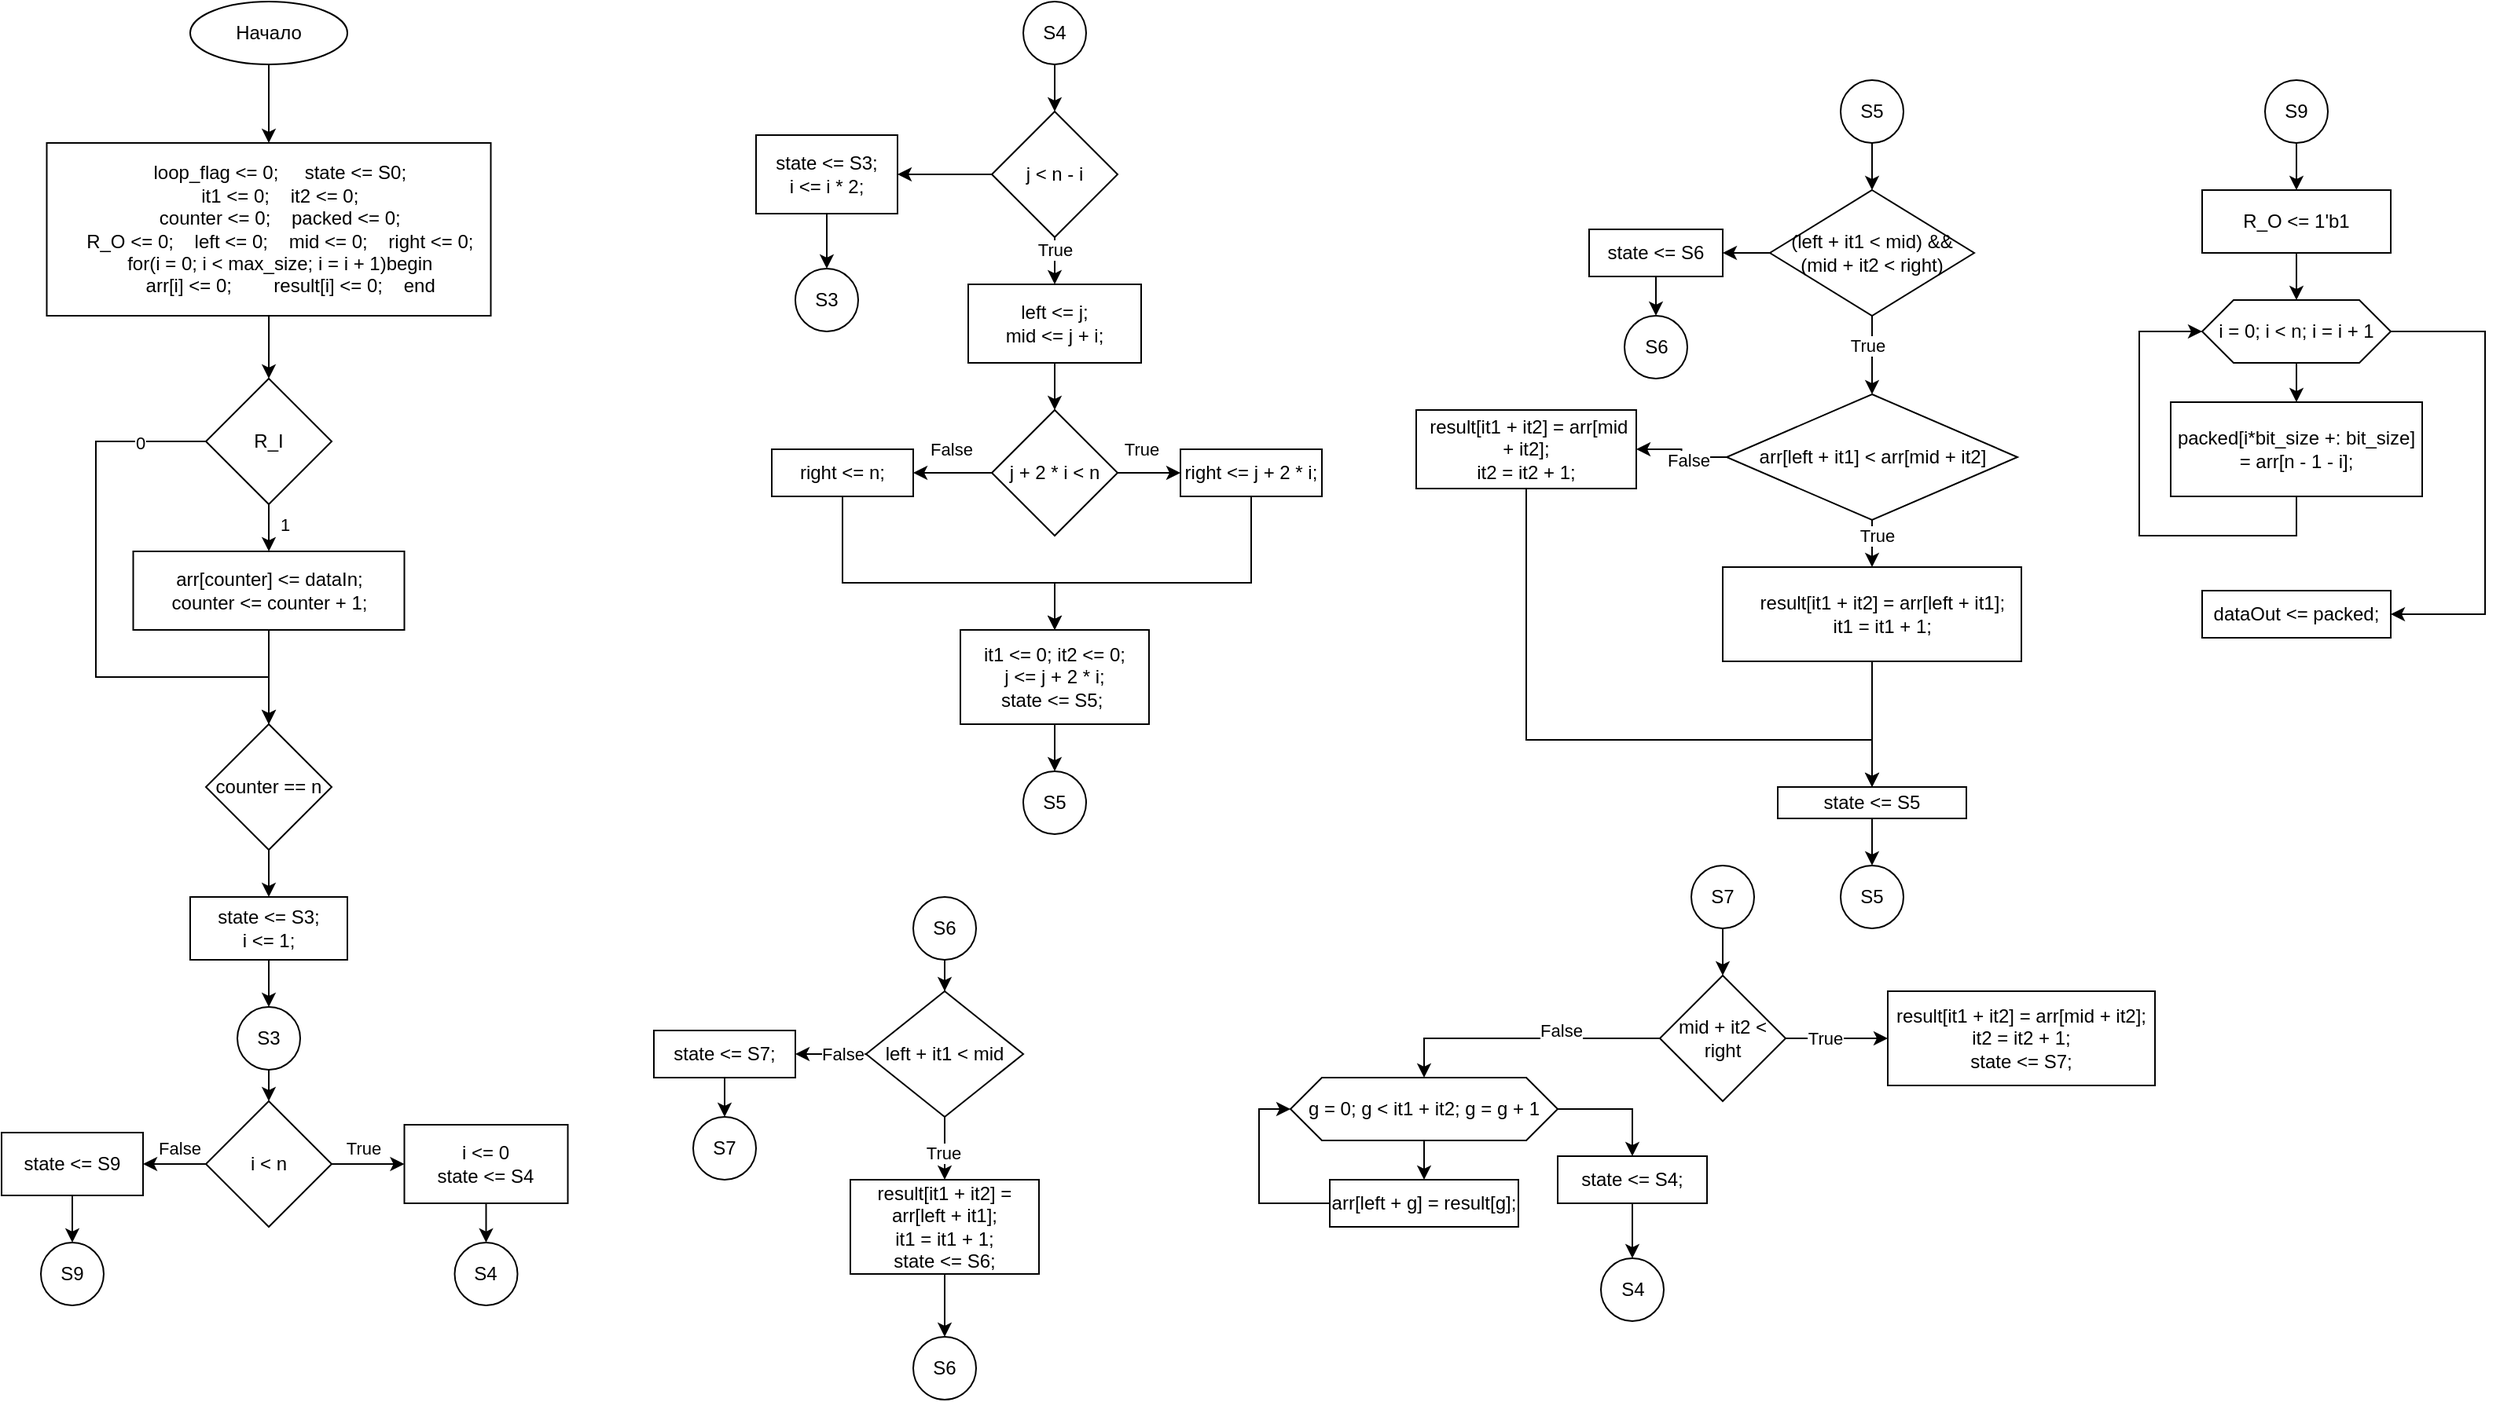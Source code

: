 <mxfile version="27.1.3">
  <diagram name="Page-1" id="loFAptkfOQj9u8Dac1pL">
    <mxGraphModel dx="2220" dy="1421" grid="1" gridSize="10" guides="1" tooltips="1" connect="1" arrows="1" fold="1" page="1" pageScale="1" pageWidth="850" pageHeight="1100" math="0" shadow="0">
      <root>
        <mxCell id="0" />
        <mxCell id="1" parent="0" />
        <mxCell id="KJKlyDsI21KkTeVdRT-c-4" style="edgeStyle=orthogonalEdgeStyle;rounded=0;orthogonalLoop=1;jettySize=auto;html=1;entryX=0.5;entryY=0;entryDx=0;entryDy=0;" edge="1" parent="1" source="KJKlyDsI21KkTeVdRT-c-1" target="KJKlyDsI21KkTeVdRT-c-2">
          <mxGeometry relative="1" as="geometry" />
        </mxCell>
        <mxCell id="KJKlyDsI21KkTeVdRT-c-1" value="Начало" style="ellipse;whiteSpace=wrap;html=1;" vertex="1" parent="1">
          <mxGeometry x="190" y="40" width="100" height="40" as="geometry" />
        </mxCell>
        <mxCell id="KJKlyDsI21KkTeVdRT-c-9" style="edgeStyle=orthogonalEdgeStyle;rounded=0;orthogonalLoop=1;jettySize=auto;html=1;entryX=0.5;entryY=0;entryDx=0;entryDy=0;" edge="1" parent="1" source="KJKlyDsI21KkTeVdRT-c-2" target="KJKlyDsI21KkTeVdRT-c-5">
          <mxGeometry relative="1" as="geometry" />
        </mxCell>
        <mxCell id="KJKlyDsI21KkTeVdRT-c-2" value="&amp;nbsp; &amp;nbsp; loop_flag &amp;lt;= 0;&amp;nbsp; &amp;nbsp; &amp;nbsp;state &amp;lt;= S0;&lt;br&gt;&amp;nbsp; &amp;nbsp; it1 &amp;lt;= 0;&amp;nbsp; &amp;nbsp; it2 &amp;lt;= 0;&lt;br&gt;&amp;nbsp; &amp;nbsp; counter &amp;lt;= 0;&amp;nbsp; &amp;nbsp; packed &amp;lt;= 0;&lt;br&gt;&amp;nbsp; &amp;nbsp; R_O &amp;lt;= 0;&amp;nbsp; &amp;nbsp; left &amp;lt;= 0;&amp;nbsp; &amp;nbsp; mid &amp;lt;= 0;&amp;nbsp; &amp;nbsp; right &amp;lt;= 0;&lt;br&gt;&amp;nbsp; &amp;nbsp; for(i = 0; i &amp;lt; max_size; i = i + 1)begin&lt;br&gt;&amp;nbsp; &amp;nbsp; &amp;nbsp; &amp;nbsp; arr[i] &amp;lt;= 0;&amp;nbsp; &amp;nbsp; &amp;nbsp; &amp;nbsp; result[i] &amp;lt;= 0;&amp;nbsp; &amp;nbsp; end" style="rounded=0;whiteSpace=wrap;html=1;" vertex="1" parent="1">
          <mxGeometry x="98.75" y="130" width="282.5" height="110" as="geometry" />
        </mxCell>
        <mxCell id="KJKlyDsI21KkTeVdRT-c-7" value="" style="edgeStyle=orthogonalEdgeStyle;rounded=0;orthogonalLoop=1;jettySize=auto;html=1;" edge="1" parent="1" source="KJKlyDsI21KkTeVdRT-c-5" target="KJKlyDsI21KkTeVdRT-c-6">
          <mxGeometry relative="1" as="geometry" />
        </mxCell>
        <mxCell id="KJKlyDsI21KkTeVdRT-c-8" value="1" style="edgeLabel;html=1;align=center;verticalAlign=middle;resizable=0;points=[];" vertex="1" connectable="0" parent="KJKlyDsI21KkTeVdRT-c-7">
          <mxGeometry x="-0.489" relative="1" as="geometry">
            <mxPoint x="10" y="5" as="offset" />
          </mxGeometry>
        </mxCell>
        <mxCell id="KJKlyDsI21KkTeVdRT-c-13" style="edgeStyle=orthogonalEdgeStyle;rounded=0;orthogonalLoop=1;jettySize=auto;html=1;entryX=0.5;entryY=0;entryDx=0;entryDy=0;" edge="1" parent="1" source="KJKlyDsI21KkTeVdRT-c-5" target="KJKlyDsI21KkTeVdRT-c-11">
          <mxGeometry relative="1" as="geometry">
            <Array as="points">
              <mxPoint x="130" y="320" />
              <mxPoint x="130" y="470" />
              <mxPoint x="240" y="470" />
            </Array>
          </mxGeometry>
        </mxCell>
        <mxCell id="KJKlyDsI21KkTeVdRT-c-14" value="0" style="edgeLabel;html=1;align=center;verticalAlign=middle;resizable=0;points=[];" vertex="1" connectable="0" parent="KJKlyDsI21KkTeVdRT-c-13">
          <mxGeometry x="-0.767" y="1" relative="1" as="geometry">
            <mxPoint as="offset" />
          </mxGeometry>
        </mxCell>
        <mxCell id="KJKlyDsI21KkTeVdRT-c-5" value="R_I" style="rhombus;whiteSpace=wrap;html=1;" vertex="1" parent="1">
          <mxGeometry x="200" y="280" width="80" height="80" as="geometry" />
        </mxCell>
        <mxCell id="KJKlyDsI21KkTeVdRT-c-12" style="edgeStyle=orthogonalEdgeStyle;rounded=0;orthogonalLoop=1;jettySize=auto;html=1;exitX=0.5;exitY=1;exitDx=0;exitDy=0;entryX=0.5;entryY=0;entryDx=0;entryDy=0;" edge="1" parent="1" source="KJKlyDsI21KkTeVdRT-c-6" target="KJKlyDsI21KkTeVdRT-c-11">
          <mxGeometry relative="1" as="geometry" />
        </mxCell>
        <mxCell id="KJKlyDsI21KkTeVdRT-c-6" value="&lt;div&gt;arr[counter] &amp;lt;= dataIn;&lt;br&gt;&lt;/div&gt;&lt;div&gt;counter &amp;lt;= counter + 1;&lt;/div&gt;" style="whiteSpace=wrap;html=1;" vertex="1" parent="1">
          <mxGeometry x="153.75" y="390" width="172.5" height="50" as="geometry" />
        </mxCell>
        <mxCell id="KJKlyDsI21KkTeVdRT-c-55" style="edgeStyle=orthogonalEdgeStyle;rounded=0;orthogonalLoop=1;jettySize=auto;html=1;exitX=0.5;exitY=1;exitDx=0;exitDy=0;entryX=0.5;entryY=0;entryDx=0;entryDy=0;" edge="1" parent="1" source="KJKlyDsI21KkTeVdRT-c-10" target="KJKlyDsI21KkTeVdRT-c-54">
          <mxGeometry relative="1" as="geometry" />
        </mxCell>
        <mxCell id="KJKlyDsI21KkTeVdRT-c-10" value="state &amp;lt;= S3;&lt;br&gt;i &amp;lt;= 1;" style="rounded=0;whiteSpace=wrap;html=1;" vertex="1" parent="1">
          <mxGeometry x="190" y="610" width="100" height="40" as="geometry" />
        </mxCell>
        <mxCell id="KJKlyDsI21KkTeVdRT-c-15" style="edgeStyle=orthogonalEdgeStyle;rounded=0;orthogonalLoop=1;jettySize=auto;html=1;" edge="1" parent="1" source="KJKlyDsI21KkTeVdRT-c-11" target="KJKlyDsI21KkTeVdRT-c-10">
          <mxGeometry relative="1" as="geometry" />
        </mxCell>
        <mxCell id="KJKlyDsI21KkTeVdRT-c-11" value="counter == n" style="rhombus;whiteSpace=wrap;html=1;" vertex="1" parent="1">
          <mxGeometry x="200" y="500" width="80" height="80" as="geometry" />
        </mxCell>
        <mxCell id="KJKlyDsI21KkTeVdRT-c-19" style="edgeStyle=orthogonalEdgeStyle;rounded=0;orthogonalLoop=1;jettySize=auto;html=1;" edge="1" parent="1" source="KJKlyDsI21KkTeVdRT-c-16" target="KJKlyDsI21KkTeVdRT-c-18">
          <mxGeometry relative="1" as="geometry" />
        </mxCell>
        <mxCell id="KJKlyDsI21KkTeVdRT-c-20" value="True" style="edgeLabel;html=1;align=center;verticalAlign=middle;resizable=0;points=[];" vertex="1" connectable="0" parent="KJKlyDsI21KkTeVdRT-c-19">
          <mxGeometry x="0.24" y="-4" relative="1" as="geometry">
            <mxPoint x="-9" y="-14" as="offset" />
          </mxGeometry>
        </mxCell>
        <mxCell id="KJKlyDsI21KkTeVdRT-c-23" style="edgeStyle=orthogonalEdgeStyle;rounded=0;orthogonalLoop=1;jettySize=auto;html=1;exitX=0;exitY=0.5;exitDx=0;exitDy=0;entryX=1;entryY=0.5;entryDx=0;entryDy=0;" edge="1" parent="1" source="KJKlyDsI21KkTeVdRT-c-16" target="KJKlyDsI21KkTeVdRT-c-22">
          <mxGeometry relative="1" as="geometry">
            <Array as="points">
              <mxPoint x="190" y="780" />
              <mxPoint x="190" y="780" />
            </Array>
          </mxGeometry>
        </mxCell>
        <mxCell id="KJKlyDsI21KkTeVdRT-c-24" value="False" style="edgeLabel;html=1;align=center;verticalAlign=middle;resizable=0;points=[];" vertex="1" connectable="0" parent="KJKlyDsI21KkTeVdRT-c-23">
          <mxGeometry x="-0.15" y="-1" relative="1" as="geometry">
            <mxPoint y="-9" as="offset" />
          </mxGeometry>
        </mxCell>
        <mxCell id="KJKlyDsI21KkTeVdRT-c-16" value="i &amp;lt; n" style="rhombus;whiteSpace=wrap;html=1;" vertex="1" parent="1">
          <mxGeometry x="200" y="740" width="80" height="80" as="geometry" />
        </mxCell>
        <mxCell id="KJKlyDsI21KkTeVdRT-c-30" style="edgeStyle=orthogonalEdgeStyle;rounded=0;orthogonalLoop=1;jettySize=auto;html=1;exitX=0.5;exitY=1;exitDx=0;exitDy=0;entryX=0.5;entryY=0;entryDx=0;entryDy=0;" edge="1" parent="1" source="KJKlyDsI21KkTeVdRT-c-18" target="KJKlyDsI21KkTeVdRT-c-28">
          <mxGeometry relative="1" as="geometry" />
        </mxCell>
        <mxCell id="KJKlyDsI21KkTeVdRT-c-18" value="&lt;div&gt;i &amp;lt;= 0&lt;/div&gt;&lt;div&gt;state &amp;lt;= S4&lt;/div&gt;" style="rounded=0;whiteSpace=wrap;html=1;" vertex="1" parent="1">
          <mxGeometry x="326.25" y="755" width="104" height="50" as="geometry" />
        </mxCell>
        <mxCell id="KJKlyDsI21KkTeVdRT-c-27" style="edgeStyle=orthogonalEdgeStyle;rounded=0;orthogonalLoop=1;jettySize=auto;html=1;" edge="1" parent="1" source="KJKlyDsI21KkTeVdRT-c-22" target="KJKlyDsI21KkTeVdRT-c-26">
          <mxGeometry relative="1" as="geometry" />
        </mxCell>
        <mxCell id="KJKlyDsI21KkTeVdRT-c-22" value="state &amp;lt;= S9" style="rounded=0;whiteSpace=wrap;html=1;" vertex="1" parent="1">
          <mxGeometry x="70" y="760" width="90" height="40" as="geometry" />
        </mxCell>
        <mxCell id="KJKlyDsI21KkTeVdRT-c-26" value="S9" style="ellipse;whiteSpace=wrap;html=1;aspect=fixed;" vertex="1" parent="1">
          <mxGeometry x="95" y="830" width="40" height="40" as="geometry" />
        </mxCell>
        <mxCell id="KJKlyDsI21KkTeVdRT-c-28" value="S4" style="ellipse;whiteSpace=wrap;html=1;aspect=fixed;" vertex="1" parent="1">
          <mxGeometry x="358.25" y="830" width="40" height="40" as="geometry" />
        </mxCell>
        <mxCell id="KJKlyDsI21KkTeVdRT-c-122" value="" style="edgeStyle=orthogonalEdgeStyle;rounded=0;orthogonalLoop=1;jettySize=auto;html=1;" edge="1" parent="1" source="KJKlyDsI21KkTeVdRT-c-31" target="KJKlyDsI21KkTeVdRT-c-121">
          <mxGeometry relative="1" as="geometry" />
        </mxCell>
        <mxCell id="KJKlyDsI21KkTeVdRT-c-31" value="S9" style="ellipse;whiteSpace=wrap;html=1;aspect=fixed;" vertex="1" parent="1">
          <mxGeometry x="1510" y="90" width="40" height="40" as="geometry" />
        </mxCell>
        <mxCell id="KJKlyDsI21KkTeVdRT-c-34" style="edgeStyle=orthogonalEdgeStyle;rounded=0;orthogonalLoop=1;jettySize=auto;html=1;" edge="1" parent="1" source="KJKlyDsI21KkTeVdRT-c-32" target="KJKlyDsI21KkTeVdRT-c-33">
          <mxGeometry relative="1" as="geometry" />
        </mxCell>
        <mxCell id="KJKlyDsI21KkTeVdRT-c-32" value="S4" style="ellipse;whiteSpace=wrap;html=1;aspect=fixed;" vertex="1" parent="1">
          <mxGeometry x="720" y="40" width="40" height="40" as="geometry" />
        </mxCell>
        <mxCell id="KJKlyDsI21KkTeVdRT-c-36" value="" style="edgeStyle=orthogonalEdgeStyle;rounded=0;orthogonalLoop=1;jettySize=auto;html=1;" edge="1" parent="1" source="KJKlyDsI21KkTeVdRT-c-33" target="KJKlyDsI21KkTeVdRT-c-35">
          <mxGeometry relative="1" as="geometry" />
        </mxCell>
        <mxCell id="KJKlyDsI21KkTeVdRT-c-49" value="True" style="edgeLabel;html=1;align=center;verticalAlign=middle;resizable=0;points=[];" vertex="1" connectable="0" parent="KJKlyDsI21KkTeVdRT-c-36">
          <mxGeometry x="-0.68" relative="1" as="geometry">
            <mxPoint as="offset" />
          </mxGeometry>
        </mxCell>
        <mxCell id="KJKlyDsI21KkTeVdRT-c-51" value="" style="edgeStyle=orthogonalEdgeStyle;rounded=0;orthogonalLoop=1;jettySize=auto;html=1;" edge="1" parent="1" source="KJKlyDsI21KkTeVdRT-c-33" target="KJKlyDsI21KkTeVdRT-c-50">
          <mxGeometry relative="1" as="geometry" />
        </mxCell>
        <mxCell id="KJKlyDsI21KkTeVdRT-c-33" value="j &amp;lt; n - i" style="rhombus;whiteSpace=wrap;html=1;" vertex="1" parent="1">
          <mxGeometry x="700" y="110" width="80" height="80" as="geometry" />
        </mxCell>
        <mxCell id="KJKlyDsI21KkTeVdRT-c-38" value="" style="edgeStyle=orthogonalEdgeStyle;rounded=0;orthogonalLoop=1;jettySize=auto;html=1;" edge="1" parent="1" source="KJKlyDsI21KkTeVdRT-c-35" target="KJKlyDsI21KkTeVdRT-c-37">
          <mxGeometry relative="1" as="geometry" />
        </mxCell>
        <mxCell id="KJKlyDsI21KkTeVdRT-c-35" value="left &amp;lt;= j;&lt;br&gt;mid &amp;lt;= j + i;" style="whiteSpace=wrap;html=1;" vertex="1" parent="1">
          <mxGeometry x="685" y="220" width="110" height="50" as="geometry" />
        </mxCell>
        <mxCell id="KJKlyDsI21KkTeVdRT-c-40" value="" style="edgeStyle=orthogonalEdgeStyle;rounded=0;orthogonalLoop=1;jettySize=auto;html=1;" edge="1" parent="1" source="KJKlyDsI21KkTeVdRT-c-37" target="KJKlyDsI21KkTeVdRT-c-39">
          <mxGeometry relative="1" as="geometry" />
        </mxCell>
        <mxCell id="KJKlyDsI21KkTeVdRT-c-41" value="True" style="edgeLabel;html=1;align=center;verticalAlign=middle;resizable=0;points=[];" vertex="1" connectable="0" parent="KJKlyDsI21KkTeVdRT-c-40">
          <mxGeometry x="-0.6" y="4" relative="1" as="geometry">
            <mxPoint x="7" y="-11" as="offset" />
          </mxGeometry>
        </mxCell>
        <mxCell id="KJKlyDsI21KkTeVdRT-c-43" value="" style="edgeStyle=orthogonalEdgeStyle;rounded=0;orthogonalLoop=1;jettySize=auto;html=1;" edge="1" parent="1" source="KJKlyDsI21KkTeVdRT-c-37" target="KJKlyDsI21KkTeVdRT-c-42">
          <mxGeometry relative="1" as="geometry" />
        </mxCell>
        <mxCell id="KJKlyDsI21KkTeVdRT-c-44" value="False" style="edgeLabel;html=1;align=center;verticalAlign=middle;resizable=0;points=[];" vertex="1" connectable="0" parent="KJKlyDsI21KkTeVdRT-c-43">
          <mxGeometry x="-0.267" y="1" relative="1" as="geometry">
            <mxPoint x="-8" y="-16" as="offset" />
          </mxGeometry>
        </mxCell>
        <mxCell id="KJKlyDsI21KkTeVdRT-c-37" value="j + 2 * i &amp;lt; n" style="rhombus;whiteSpace=wrap;html=1;" vertex="1" parent="1">
          <mxGeometry x="700" y="300" width="80" height="80" as="geometry" />
        </mxCell>
        <mxCell id="KJKlyDsI21KkTeVdRT-c-48" style="edgeStyle=orthogonalEdgeStyle;rounded=0;orthogonalLoop=1;jettySize=auto;html=1;entryX=0.5;entryY=0;entryDx=0;entryDy=0;" edge="1" parent="1" source="KJKlyDsI21KkTeVdRT-c-39" target="KJKlyDsI21KkTeVdRT-c-45">
          <mxGeometry relative="1" as="geometry">
            <Array as="points">
              <mxPoint x="865" y="410" />
              <mxPoint x="740" y="410" />
            </Array>
          </mxGeometry>
        </mxCell>
        <mxCell id="KJKlyDsI21KkTeVdRT-c-39" value="right &amp;lt;= j + 2 * i;" style="whiteSpace=wrap;html=1;" vertex="1" parent="1">
          <mxGeometry x="820" y="325" width="90" height="30" as="geometry" />
        </mxCell>
        <mxCell id="KJKlyDsI21KkTeVdRT-c-47" style="edgeStyle=orthogonalEdgeStyle;rounded=0;orthogonalLoop=1;jettySize=auto;html=1;entryX=0.5;entryY=0;entryDx=0;entryDy=0;" edge="1" parent="1" source="KJKlyDsI21KkTeVdRT-c-42" target="KJKlyDsI21KkTeVdRT-c-45">
          <mxGeometry relative="1" as="geometry">
            <Array as="points">
              <mxPoint x="605" y="410" />
              <mxPoint x="740" y="410" />
            </Array>
          </mxGeometry>
        </mxCell>
        <mxCell id="KJKlyDsI21KkTeVdRT-c-42" value="right &amp;lt;= n;" style="whiteSpace=wrap;html=1;" vertex="1" parent="1">
          <mxGeometry x="560" y="325" width="90" height="30" as="geometry" />
        </mxCell>
        <mxCell id="KJKlyDsI21KkTeVdRT-c-60" style="edgeStyle=orthogonalEdgeStyle;rounded=0;orthogonalLoop=1;jettySize=auto;html=1;" edge="1" parent="1" source="KJKlyDsI21KkTeVdRT-c-45" target="KJKlyDsI21KkTeVdRT-c-59">
          <mxGeometry relative="1" as="geometry" />
        </mxCell>
        <mxCell id="KJKlyDsI21KkTeVdRT-c-45" value="it1 &amp;lt;= 0; it2 &amp;lt;= 0;&lt;br&gt;j &amp;lt;= j + 2 * i;&lt;br&gt;state &amp;lt;= S5;&amp;nbsp;" style="whiteSpace=wrap;html=1;" vertex="1" parent="1">
          <mxGeometry x="680" y="440" width="120" height="60" as="geometry" />
        </mxCell>
        <mxCell id="KJKlyDsI21KkTeVdRT-c-53" style="edgeStyle=orthogonalEdgeStyle;rounded=0;orthogonalLoop=1;jettySize=auto;html=1;exitX=0.5;exitY=1;exitDx=0;exitDy=0;entryX=0.5;entryY=0;entryDx=0;entryDy=0;" edge="1" parent="1" source="KJKlyDsI21KkTeVdRT-c-50" target="KJKlyDsI21KkTeVdRT-c-52">
          <mxGeometry relative="1" as="geometry" />
        </mxCell>
        <mxCell id="KJKlyDsI21KkTeVdRT-c-50" value="state &amp;lt;= S3;&lt;br&gt;i &amp;lt;= i * 2;" style="whiteSpace=wrap;html=1;" vertex="1" parent="1">
          <mxGeometry x="550" y="125" width="90" height="50" as="geometry" />
        </mxCell>
        <mxCell id="KJKlyDsI21KkTeVdRT-c-52" value="S3" style="ellipse;whiteSpace=wrap;html=1;aspect=fixed;" vertex="1" parent="1">
          <mxGeometry x="575" y="210" width="40" height="40" as="geometry" />
        </mxCell>
        <mxCell id="KJKlyDsI21KkTeVdRT-c-56" style="edgeStyle=orthogonalEdgeStyle;rounded=0;orthogonalLoop=1;jettySize=auto;html=1;exitX=0.5;exitY=1;exitDx=0;exitDy=0;entryX=0.5;entryY=0;entryDx=0;entryDy=0;" edge="1" parent="1" source="KJKlyDsI21KkTeVdRT-c-54" target="KJKlyDsI21KkTeVdRT-c-16">
          <mxGeometry relative="1" as="geometry" />
        </mxCell>
        <mxCell id="KJKlyDsI21KkTeVdRT-c-54" value="S3" style="ellipse;whiteSpace=wrap;html=1;aspect=fixed;" vertex="1" parent="1">
          <mxGeometry x="220" y="680" width="40" height="40" as="geometry" />
        </mxCell>
        <mxCell id="KJKlyDsI21KkTeVdRT-c-59" value="S5" style="ellipse;whiteSpace=wrap;html=1;aspect=fixed;" vertex="1" parent="1">
          <mxGeometry x="720" y="530" width="40" height="40" as="geometry" />
        </mxCell>
        <mxCell id="KJKlyDsI21KkTeVdRT-c-63" value="" style="edgeStyle=orthogonalEdgeStyle;rounded=0;orthogonalLoop=1;jettySize=auto;html=1;" edge="1" parent="1" source="KJKlyDsI21KkTeVdRT-c-61" target="KJKlyDsI21KkTeVdRT-c-62">
          <mxGeometry relative="1" as="geometry" />
        </mxCell>
        <mxCell id="KJKlyDsI21KkTeVdRT-c-61" value="S5" style="ellipse;whiteSpace=wrap;html=1;aspect=fixed;" vertex="1" parent="1">
          <mxGeometry x="1240" y="90" width="40" height="40" as="geometry" />
        </mxCell>
        <mxCell id="KJKlyDsI21KkTeVdRT-c-65" value="" style="edgeStyle=orthogonalEdgeStyle;rounded=0;orthogonalLoop=1;jettySize=auto;html=1;" edge="1" parent="1" source="KJKlyDsI21KkTeVdRT-c-62" target="KJKlyDsI21KkTeVdRT-c-64">
          <mxGeometry relative="1" as="geometry" />
        </mxCell>
        <mxCell id="KJKlyDsI21KkTeVdRT-c-66" value="True" style="edgeLabel;html=1;align=center;verticalAlign=middle;resizable=0;points=[];" vertex="1" connectable="0" parent="KJKlyDsI21KkTeVdRT-c-65">
          <mxGeometry x="-0.24" y="-3" relative="1" as="geometry">
            <mxPoint as="offset" />
          </mxGeometry>
        </mxCell>
        <mxCell id="KJKlyDsI21KkTeVdRT-c-79" value="" style="edgeStyle=orthogonalEdgeStyle;rounded=0;orthogonalLoop=1;jettySize=auto;html=1;" edge="1" parent="1" source="KJKlyDsI21KkTeVdRT-c-62" target="KJKlyDsI21KkTeVdRT-c-78">
          <mxGeometry relative="1" as="geometry" />
        </mxCell>
        <mxCell id="KJKlyDsI21KkTeVdRT-c-62" value="(left + it1 &amp;lt; mid) &amp;amp;&amp;amp; (mid + it2 &amp;lt; right)" style="rhombus;whiteSpace=wrap;html=1;" vertex="1" parent="1">
          <mxGeometry x="1195" y="160" width="130" height="80" as="geometry" />
        </mxCell>
        <mxCell id="KJKlyDsI21KkTeVdRT-c-68" value="" style="edgeStyle=orthogonalEdgeStyle;rounded=0;orthogonalLoop=1;jettySize=auto;html=1;" edge="1" parent="1" source="KJKlyDsI21KkTeVdRT-c-64" target="KJKlyDsI21KkTeVdRT-c-67">
          <mxGeometry relative="1" as="geometry" />
        </mxCell>
        <mxCell id="KJKlyDsI21KkTeVdRT-c-69" value="True" style="edgeLabel;html=1;align=center;verticalAlign=middle;resizable=0;points=[];" vertex="1" connectable="0" parent="KJKlyDsI21KkTeVdRT-c-68">
          <mxGeometry x="0.2" y="3" relative="1" as="geometry">
            <mxPoint as="offset" />
          </mxGeometry>
        </mxCell>
        <mxCell id="KJKlyDsI21KkTeVdRT-c-71" value="" style="edgeStyle=orthogonalEdgeStyle;rounded=0;orthogonalLoop=1;jettySize=auto;html=1;" edge="1" parent="1" source="KJKlyDsI21KkTeVdRT-c-64" target="KJKlyDsI21KkTeVdRT-c-70">
          <mxGeometry relative="1" as="geometry" />
        </mxCell>
        <mxCell id="KJKlyDsI21KkTeVdRT-c-72" value="False" style="edgeLabel;html=1;align=center;verticalAlign=middle;resizable=0;points=[];" vertex="1" connectable="0" parent="KJKlyDsI21KkTeVdRT-c-71">
          <mxGeometry x="-0.217" y="2" relative="1" as="geometry">
            <mxPoint as="offset" />
          </mxGeometry>
        </mxCell>
        <mxCell id="KJKlyDsI21KkTeVdRT-c-64" value="arr[left + it1] &amp;lt; arr[mid + it2]" style="rhombus;whiteSpace=wrap;html=1;" vertex="1" parent="1">
          <mxGeometry x="1167.5" y="290" width="185" height="80" as="geometry" />
        </mxCell>
        <mxCell id="KJKlyDsI21KkTeVdRT-c-75" style="edgeStyle=orthogonalEdgeStyle;rounded=0;orthogonalLoop=1;jettySize=auto;html=1;entryX=0.5;entryY=0;entryDx=0;entryDy=0;" edge="1" parent="1" source="KJKlyDsI21KkTeVdRT-c-67" target="KJKlyDsI21KkTeVdRT-c-73">
          <mxGeometry relative="1" as="geometry" />
        </mxCell>
        <mxCell id="KJKlyDsI21KkTeVdRT-c-67" value="&amp;nbsp; &amp;nbsp; result[it1 + it2] = arr[left + it1];&lt;br&gt;&amp;nbsp; &amp;nbsp; it1 = it1 + 1;" style="whiteSpace=wrap;html=1;" vertex="1" parent="1">
          <mxGeometry x="1165" y="400" width="190" height="60" as="geometry" />
        </mxCell>
        <mxCell id="KJKlyDsI21KkTeVdRT-c-74" value="" style="edgeStyle=orthogonalEdgeStyle;rounded=0;orthogonalLoop=1;jettySize=auto;html=1;" edge="1" parent="1" source="KJKlyDsI21KkTeVdRT-c-70" target="KJKlyDsI21KkTeVdRT-c-73">
          <mxGeometry relative="1" as="geometry">
            <Array as="points">
              <mxPoint x="1040" y="510" />
              <mxPoint x="1260" y="510" />
            </Array>
          </mxGeometry>
        </mxCell>
        <mxCell id="KJKlyDsI21KkTeVdRT-c-70" value="&lt;div&gt;&amp;nbsp;result[it1 + it2] = arr[mid + it2];&lt;/div&gt;&lt;div&gt;it2 = it2 + 1;&lt;/div&gt;" style="whiteSpace=wrap;html=1;" vertex="1" parent="1">
          <mxGeometry x="970" y="300" width="140" height="50" as="geometry" />
        </mxCell>
        <mxCell id="KJKlyDsI21KkTeVdRT-c-77" style="edgeStyle=orthogonalEdgeStyle;rounded=0;orthogonalLoop=1;jettySize=auto;html=1;exitX=0.5;exitY=1;exitDx=0;exitDy=0;entryX=0.5;entryY=0;entryDx=0;entryDy=0;" edge="1" parent="1" source="KJKlyDsI21KkTeVdRT-c-73" target="KJKlyDsI21KkTeVdRT-c-76">
          <mxGeometry relative="1" as="geometry" />
        </mxCell>
        <mxCell id="KJKlyDsI21KkTeVdRT-c-73" value="state &amp;lt;= S5" style="whiteSpace=wrap;html=1;" vertex="1" parent="1">
          <mxGeometry x="1200" y="540" width="120" height="20" as="geometry" />
        </mxCell>
        <mxCell id="KJKlyDsI21KkTeVdRT-c-76" value="S5" style="ellipse;whiteSpace=wrap;html=1;aspect=fixed;" vertex="1" parent="1">
          <mxGeometry x="1240" y="590" width="40" height="40" as="geometry" />
        </mxCell>
        <mxCell id="KJKlyDsI21KkTeVdRT-c-84" style="edgeStyle=orthogonalEdgeStyle;rounded=0;orthogonalLoop=1;jettySize=auto;html=1;entryX=0.5;entryY=0;entryDx=0;entryDy=0;" edge="1" parent="1" source="KJKlyDsI21KkTeVdRT-c-78" target="KJKlyDsI21KkTeVdRT-c-83">
          <mxGeometry relative="1" as="geometry" />
        </mxCell>
        <mxCell id="KJKlyDsI21KkTeVdRT-c-78" value="state &amp;lt;= S6" style="whiteSpace=wrap;html=1;" vertex="1" parent="1">
          <mxGeometry x="1080" y="185" width="85" height="30" as="geometry" />
        </mxCell>
        <mxCell id="KJKlyDsI21KkTeVdRT-c-83" value="S6" style="ellipse;whiteSpace=wrap;html=1;aspect=fixed;" vertex="1" parent="1">
          <mxGeometry x="1102.5" y="240" width="40" height="40" as="geometry" />
        </mxCell>
        <mxCell id="KJKlyDsI21KkTeVdRT-c-87" value="" style="edgeStyle=orthogonalEdgeStyle;rounded=0;orthogonalLoop=1;jettySize=auto;html=1;" edge="1" parent="1" source="KJKlyDsI21KkTeVdRT-c-85" target="KJKlyDsI21KkTeVdRT-c-86">
          <mxGeometry relative="1" as="geometry" />
        </mxCell>
        <mxCell id="KJKlyDsI21KkTeVdRT-c-85" value="S6" style="ellipse;whiteSpace=wrap;html=1;aspect=fixed;" vertex="1" parent="1">
          <mxGeometry x="650" y="610" width="40" height="40" as="geometry" />
        </mxCell>
        <mxCell id="KJKlyDsI21KkTeVdRT-c-89" value="" style="edgeStyle=orthogonalEdgeStyle;rounded=0;orthogonalLoop=1;jettySize=auto;html=1;" edge="1" parent="1" source="KJKlyDsI21KkTeVdRT-c-86" target="KJKlyDsI21KkTeVdRT-c-88">
          <mxGeometry relative="1" as="geometry" />
        </mxCell>
        <mxCell id="KJKlyDsI21KkTeVdRT-c-90" value="True" style="edgeLabel;html=1;align=center;verticalAlign=middle;resizable=0;points=[];" vertex="1" connectable="0" parent="KJKlyDsI21KkTeVdRT-c-89">
          <mxGeometry x="0.143" y="-1" relative="1" as="geometry">
            <mxPoint as="offset" />
          </mxGeometry>
        </mxCell>
        <mxCell id="KJKlyDsI21KkTeVdRT-c-92" value="" style="edgeStyle=orthogonalEdgeStyle;rounded=0;orthogonalLoop=1;jettySize=auto;html=1;" edge="1" parent="1" source="KJKlyDsI21KkTeVdRT-c-86" target="KJKlyDsI21KkTeVdRT-c-91">
          <mxGeometry relative="1" as="geometry" />
        </mxCell>
        <mxCell id="KJKlyDsI21KkTeVdRT-c-93" value="False" style="edgeLabel;html=1;align=center;verticalAlign=middle;resizable=0;points=[];" vertex="1" connectable="0" parent="KJKlyDsI21KkTeVdRT-c-92">
          <mxGeometry x="0.364" y="3" relative="1" as="geometry">
            <mxPoint x="15" y="-3" as="offset" />
          </mxGeometry>
        </mxCell>
        <mxCell id="KJKlyDsI21KkTeVdRT-c-86" value="left + it1 &amp;lt; mid" style="rhombus;whiteSpace=wrap;html=1;" vertex="1" parent="1">
          <mxGeometry x="620" y="670" width="100" height="80" as="geometry" />
        </mxCell>
        <mxCell id="KJKlyDsI21KkTeVdRT-c-100" style="edgeStyle=orthogonalEdgeStyle;rounded=0;orthogonalLoop=1;jettySize=auto;html=1;entryX=0.5;entryY=0;entryDx=0;entryDy=0;" edge="1" parent="1" source="KJKlyDsI21KkTeVdRT-c-88" target="KJKlyDsI21KkTeVdRT-c-99">
          <mxGeometry relative="1" as="geometry" />
        </mxCell>
        <mxCell id="KJKlyDsI21KkTeVdRT-c-88" value="result[it1 + it2] = arr[left + it1];&lt;br&gt;it1 = it1 + 1;&lt;br&gt;state &amp;lt;= S6;" style="whiteSpace=wrap;html=1;" vertex="1" parent="1">
          <mxGeometry x="610" y="790" width="120" height="60" as="geometry" />
        </mxCell>
        <mxCell id="KJKlyDsI21KkTeVdRT-c-96" style="edgeStyle=orthogonalEdgeStyle;rounded=0;orthogonalLoop=1;jettySize=auto;html=1;exitX=0.5;exitY=1;exitDx=0;exitDy=0;entryX=0.5;entryY=0;entryDx=0;entryDy=0;" edge="1" parent="1" source="KJKlyDsI21KkTeVdRT-c-91" target="KJKlyDsI21KkTeVdRT-c-94">
          <mxGeometry relative="1" as="geometry" />
        </mxCell>
        <mxCell id="KJKlyDsI21KkTeVdRT-c-91" value="state &amp;lt;= S7;" style="whiteSpace=wrap;html=1;" vertex="1" parent="1">
          <mxGeometry x="485" y="695" width="90" height="30" as="geometry" />
        </mxCell>
        <mxCell id="KJKlyDsI21KkTeVdRT-c-94" value="S7" style="ellipse;whiteSpace=wrap;html=1;aspect=fixed;" vertex="1" parent="1">
          <mxGeometry x="510" y="750" width="40" height="40" as="geometry" />
        </mxCell>
        <mxCell id="KJKlyDsI21KkTeVdRT-c-99" value="S6" style="ellipse;whiteSpace=wrap;html=1;aspect=fixed;" vertex="1" parent="1">
          <mxGeometry x="650" y="890" width="40" height="40" as="geometry" />
        </mxCell>
        <mxCell id="KJKlyDsI21KkTeVdRT-c-103" value="" style="edgeStyle=orthogonalEdgeStyle;rounded=0;orthogonalLoop=1;jettySize=auto;html=1;" edge="1" parent="1" source="KJKlyDsI21KkTeVdRT-c-101" target="KJKlyDsI21KkTeVdRT-c-102">
          <mxGeometry relative="1" as="geometry" />
        </mxCell>
        <mxCell id="KJKlyDsI21KkTeVdRT-c-101" value="S7" style="ellipse;whiteSpace=wrap;html=1;aspect=fixed;" vertex="1" parent="1">
          <mxGeometry x="1145" y="590" width="40" height="40" as="geometry" />
        </mxCell>
        <mxCell id="KJKlyDsI21KkTeVdRT-c-105" value="" style="edgeStyle=orthogonalEdgeStyle;rounded=0;orthogonalLoop=1;jettySize=auto;html=1;" edge="1" parent="1" source="KJKlyDsI21KkTeVdRT-c-102" target="KJKlyDsI21KkTeVdRT-c-104">
          <mxGeometry relative="1" as="geometry" />
        </mxCell>
        <mxCell id="KJKlyDsI21KkTeVdRT-c-106" value="True" style="edgeLabel;html=1;align=center;verticalAlign=middle;resizable=0;points=[];" vertex="1" connectable="0" parent="KJKlyDsI21KkTeVdRT-c-105">
          <mxGeometry x="-0.451" y="-3" relative="1" as="geometry">
            <mxPoint x="7" y="-3" as="offset" />
          </mxGeometry>
        </mxCell>
        <mxCell id="KJKlyDsI21KkTeVdRT-c-110" value="" style="edgeStyle=orthogonalEdgeStyle;rounded=0;orthogonalLoop=1;jettySize=auto;html=1;entryX=0.5;entryY=0;entryDx=0;entryDy=0;" edge="1" parent="1" source="KJKlyDsI21KkTeVdRT-c-102" target="KJKlyDsI21KkTeVdRT-c-109">
          <mxGeometry relative="1" as="geometry" />
        </mxCell>
        <mxCell id="KJKlyDsI21KkTeVdRT-c-111" value="False" style="edgeLabel;html=1;align=center;verticalAlign=middle;resizable=0;points=[];" vertex="1" connectable="0" parent="KJKlyDsI21KkTeVdRT-c-110">
          <mxGeometry x="-0.273" y="-5" relative="1" as="geometry">
            <mxPoint as="offset" />
          </mxGeometry>
        </mxCell>
        <mxCell id="KJKlyDsI21KkTeVdRT-c-102" value="mid + it2 &amp;lt; right" style="rhombus;whiteSpace=wrap;html=1;" vertex="1" parent="1">
          <mxGeometry x="1125" y="660" width="80" height="80" as="geometry" />
        </mxCell>
        <mxCell id="KJKlyDsI21KkTeVdRT-c-104" value="result[it1 + it2] = arr[mid + it2];&lt;br&gt;it2 = it2 + 1;&lt;br&gt;state &amp;lt;= S7;" style="whiteSpace=wrap;html=1;" vertex="1" parent="1">
          <mxGeometry x="1270" y="670" width="170" height="60" as="geometry" />
        </mxCell>
        <mxCell id="KJKlyDsI21KkTeVdRT-c-113" value="" style="edgeStyle=orthogonalEdgeStyle;rounded=0;orthogonalLoop=1;jettySize=auto;html=1;" edge="1" parent="1" source="KJKlyDsI21KkTeVdRT-c-109" target="KJKlyDsI21KkTeVdRT-c-112">
          <mxGeometry relative="1" as="geometry" />
        </mxCell>
        <mxCell id="KJKlyDsI21KkTeVdRT-c-118" style="edgeStyle=orthogonalEdgeStyle;rounded=0;orthogonalLoop=1;jettySize=auto;html=1;entryX=0.5;entryY=0;entryDx=0;entryDy=0;" edge="1" parent="1" source="KJKlyDsI21KkTeVdRT-c-109" target="KJKlyDsI21KkTeVdRT-c-117">
          <mxGeometry relative="1" as="geometry">
            <Array as="points">
              <mxPoint x="1108" y="745" />
            </Array>
          </mxGeometry>
        </mxCell>
        <mxCell id="KJKlyDsI21KkTeVdRT-c-109" value="g = 0; g &amp;lt; it1 + it2; g = g + 1" style="shape=hexagon;perimeter=hexagonPerimeter2;whiteSpace=wrap;html=1;fixedSize=1;" vertex="1" parent="1">
          <mxGeometry x="890" y="725" width="170" height="40" as="geometry" />
        </mxCell>
        <mxCell id="KJKlyDsI21KkTeVdRT-c-114" style="edgeStyle=orthogonalEdgeStyle;rounded=0;orthogonalLoop=1;jettySize=auto;html=1;entryX=0;entryY=0.5;entryDx=0;entryDy=0;" edge="1" parent="1" source="KJKlyDsI21KkTeVdRT-c-112" target="KJKlyDsI21KkTeVdRT-c-109">
          <mxGeometry relative="1" as="geometry">
            <Array as="points">
              <mxPoint x="870" y="805" />
              <mxPoint x="870" y="745" />
            </Array>
          </mxGeometry>
        </mxCell>
        <mxCell id="KJKlyDsI21KkTeVdRT-c-112" value="arr[left + g] = result[g];" style="whiteSpace=wrap;html=1;" vertex="1" parent="1">
          <mxGeometry x="915" y="790" width="120" height="30" as="geometry" />
        </mxCell>
        <mxCell id="KJKlyDsI21KkTeVdRT-c-120" style="edgeStyle=orthogonalEdgeStyle;rounded=0;orthogonalLoop=1;jettySize=auto;html=1;entryX=0.5;entryY=0;entryDx=0;entryDy=0;" edge="1" parent="1" source="KJKlyDsI21KkTeVdRT-c-117" target="KJKlyDsI21KkTeVdRT-c-119">
          <mxGeometry relative="1" as="geometry" />
        </mxCell>
        <mxCell id="KJKlyDsI21KkTeVdRT-c-117" value="state &amp;lt;= S4;" style="rounded=0;whiteSpace=wrap;html=1;" vertex="1" parent="1">
          <mxGeometry x="1060" y="775" width="95" height="30" as="geometry" />
        </mxCell>
        <mxCell id="KJKlyDsI21KkTeVdRT-c-119" value="S4" style="ellipse;whiteSpace=wrap;html=1;aspect=fixed;" vertex="1" parent="1">
          <mxGeometry x="1087.5" y="840" width="40" height="40" as="geometry" />
        </mxCell>
        <mxCell id="KJKlyDsI21KkTeVdRT-c-124" value="" style="edgeStyle=orthogonalEdgeStyle;rounded=0;orthogonalLoop=1;jettySize=auto;html=1;" edge="1" parent="1" source="KJKlyDsI21KkTeVdRT-c-121" target="KJKlyDsI21KkTeVdRT-c-123">
          <mxGeometry relative="1" as="geometry" />
        </mxCell>
        <mxCell id="KJKlyDsI21KkTeVdRT-c-121" value="R_O &amp;lt;= 1&#39;b1" style="whiteSpace=wrap;html=1;" vertex="1" parent="1">
          <mxGeometry x="1470" y="160" width="120" height="40" as="geometry" />
        </mxCell>
        <mxCell id="KJKlyDsI21KkTeVdRT-c-126" value="" style="edgeStyle=orthogonalEdgeStyle;rounded=0;orthogonalLoop=1;jettySize=auto;html=1;" edge="1" parent="1" source="KJKlyDsI21KkTeVdRT-c-123" target="KJKlyDsI21KkTeVdRT-c-125">
          <mxGeometry relative="1" as="geometry" />
        </mxCell>
        <mxCell id="KJKlyDsI21KkTeVdRT-c-129" value="" style="edgeStyle=orthogonalEdgeStyle;rounded=0;orthogonalLoop=1;jettySize=auto;html=1;" edge="1" parent="1" source="KJKlyDsI21KkTeVdRT-c-123" target="KJKlyDsI21KkTeVdRT-c-128">
          <mxGeometry relative="1" as="geometry">
            <Array as="points">
              <mxPoint x="1650" y="250" />
              <mxPoint x="1650" y="430" />
            </Array>
          </mxGeometry>
        </mxCell>
        <mxCell id="KJKlyDsI21KkTeVdRT-c-123" value="i = 0; i &amp;lt; n; i = i + 1" style="shape=hexagon;perimeter=hexagonPerimeter2;whiteSpace=wrap;html=1;fixedSize=1;" vertex="1" parent="1">
          <mxGeometry x="1470" y="230" width="120" height="40" as="geometry" />
        </mxCell>
        <mxCell id="KJKlyDsI21KkTeVdRT-c-127" style="edgeStyle=orthogonalEdgeStyle;rounded=0;orthogonalLoop=1;jettySize=auto;html=1;entryX=0;entryY=0.5;entryDx=0;entryDy=0;" edge="1" parent="1" source="KJKlyDsI21KkTeVdRT-c-125" target="KJKlyDsI21KkTeVdRT-c-123">
          <mxGeometry relative="1" as="geometry">
            <Array as="points">
              <mxPoint x="1530" y="380" />
              <mxPoint x="1430" y="380" />
              <mxPoint x="1430" y="250" />
            </Array>
          </mxGeometry>
        </mxCell>
        <mxCell id="KJKlyDsI21KkTeVdRT-c-125" value="packed[i*bit_size +: bit_size] = arr[n - 1 - i];" style="whiteSpace=wrap;html=1;" vertex="1" parent="1">
          <mxGeometry x="1450" y="295" width="160" height="60" as="geometry" />
        </mxCell>
        <mxCell id="KJKlyDsI21KkTeVdRT-c-128" value="dataOut &amp;lt;= packed;" style="whiteSpace=wrap;html=1;" vertex="1" parent="1">
          <mxGeometry x="1470" y="415" width="120" height="30" as="geometry" />
        </mxCell>
      </root>
    </mxGraphModel>
  </diagram>
</mxfile>
